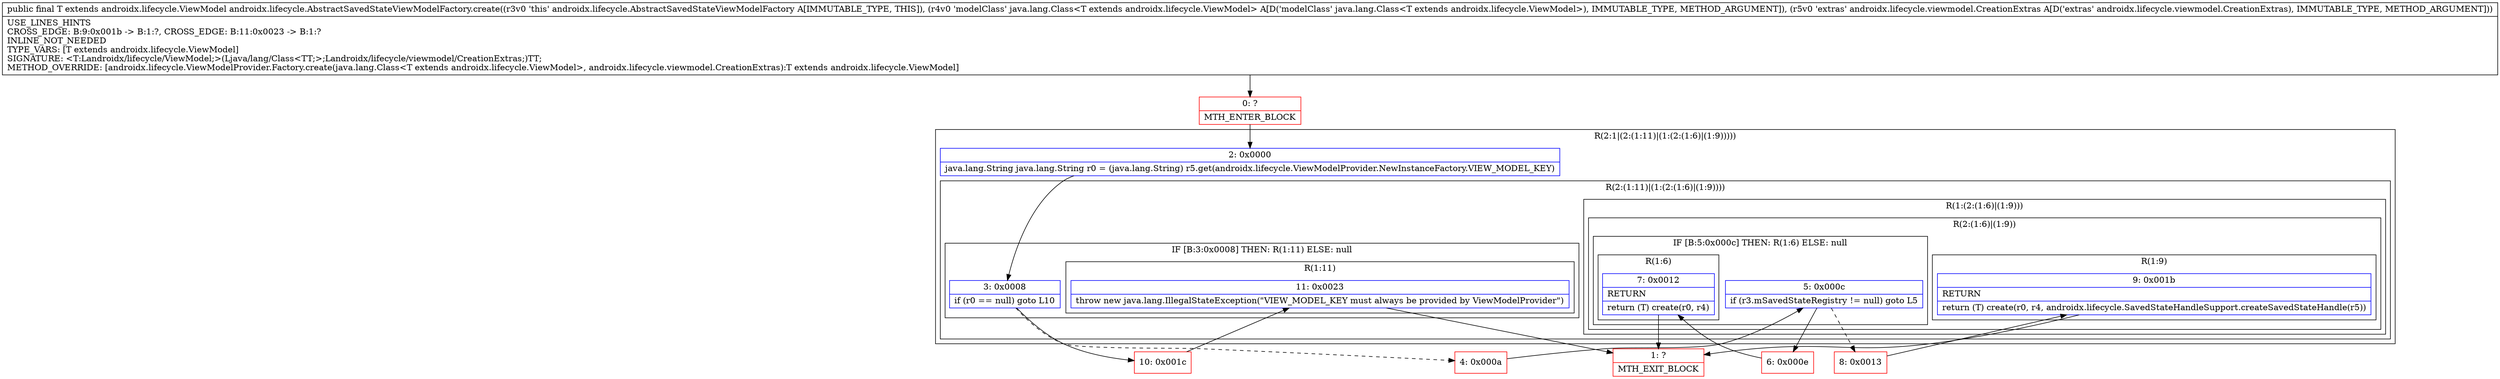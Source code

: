 digraph "CFG forandroidx.lifecycle.AbstractSavedStateViewModelFactory.create(Ljava\/lang\/Class;Landroidx\/lifecycle\/viewmodel\/CreationExtras;)Landroidx\/lifecycle\/ViewModel;" {
subgraph cluster_Region_1933125856 {
label = "R(2:1|(2:(1:11)|(1:(2:(1:6)|(1:9)))))";
node [shape=record,color=blue];
Node_2 [shape=record,label="{2\:\ 0x0000|java.lang.String java.lang.String r0 = (java.lang.String) r5.get(androidx.lifecycle.ViewModelProvider.NewInstanceFactory.VIEW_MODEL_KEY)\l}"];
subgraph cluster_Region_122635637 {
label = "R(2:(1:11)|(1:(2:(1:6)|(1:9))))";
node [shape=record,color=blue];
subgraph cluster_IfRegion_290032790 {
label = "IF [B:3:0x0008] THEN: R(1:11) ELSE: null";
node [shape=record,color=blue];
Node_3 [shape=record,label="{3\:\ 0x0008|if (r0 == null) goto L10\l}"];
subgraph cluster_Region_1442600550 {
label = "R(1:11)";
node [shape=record,color=blue];
Node_11 [shape=record,label="{11\:\ 0x0023|throw new java.lang.IllegalStateException(\"VIEW_MODEL_KEY must always be provided by ViewModelProvider\")\l}"];
}
}
subgraph cluster_Region_499619775 {
label = "R(1:(2:(1:6)|(1:9)))";
node [shape=record,color=blue];
subgraph cluster_Region_661462459 {
label = "R(2:(1:6)|(1:9))";
node [shape=record,color=blue];
subgraph cluster_IfRegion_1517584590 {
label = "IF [B:5:0x000c] THEN: R(1:6) ELSE: null";
node [shape=record,color=blue];
Node_5 [shape=record,label="{5\:\ 0x000c|if (r3.mSavedStateRegistry != null) goto L5\l}"];
subgraph cluster_Region_1336869732 {
label = "R(1:6)";
node [shape=record,color=blue];
Node_7 [shape=record,label="{7\:\ 0x0012|RETURN\l|return (T) create(r0, r4)\l}"];
}
}
subgraph cluster_Region_377956012 {
label = "R(1:9)";
node [shape=record,color=blue];
Node_9 [shape=record,label="{9\:\ 0x001b|RETURN\l|return (T) create(r0, r4, androidx.lifecycle.SavedStateHandleSupport.createSavedStateHandle(r5))\l}"];
}
}
}
}
}
Node_0 [shape=record,color=red,label="{0\:\ ?|MTH_ENTER_BLOCK\l}"];
Node_4 [shape=record,color=red,label="{4\:\ 0x000a}"];
Node_6 [shape=record,color=red,label="{6\:\ 0x000e}"];
Node_1 [shape=record,color=red,label="{1\:\ ?|MTH_EXIT_BLOCK\l}"];
Node_8 [shape=record,color=red,label="{8\:\ 0x0013}"];
Node_10 [shape=record,color=red,label="{10\:\ 0x001c}"];
MethodNode[shape=record,label="{public final T extends androidx.lifecycle.ViewModel androidx.lifecycle.AbstractSavedStateViewModelFactory.create((r3v0 'this' androidx.lifecycle.AbstractSavedStateViewModelFactory A[IMMUTABLE_TYPE, THIS]), (r4v0 'modelClass' java.lang.Class\<T extends androidx.lifecycle.ViewModel\> A[D('modelClass' java.lang.Class\<T extends androidx.lifecycle.ViewModel\>), IMMUTABLE_TYPE, METHOD_ARGUMENT]), (r5v0 'extras' androidx.lifecycle.viewmodel.CreationExtras A[D('extras' androidx.lifecycle.viewmodel.CreationExtras), IMMUTABLE_TYPE, METHOD_ARGUMENT]))  | USE_LINES_HINTS\lCROSS_EDGE: B:9:0x001b \-\> B:1:?, CROSS_EDGE: B:11:0x0023 \-\> B:1:?\lINLINE_NOT_NEEDED\lTYPE_VARS: [T extends androidx.lifecycle.ViewModel]\lSIGNATURE: \<T:Landroidx\/lifecycle\/ViewModel;\>(Ljava\/lang\/Class\<TT;\>;Landroidx\/lifecycle\/viewmodel\/CreationExtras;)TT;\lMETHOD_OVERRIDE: [androidx.lifecycle.ViewModelProvider.Factory.create(java.lang.Class\<T extends androidx.lifecycle.ViewModel\>, androidx.lifecycle.viewmodel.CreationExtras):T extends androidx.lifecycle.ViewModel]\l}"];
MethodNode -> Node_0;Node_2 -> Node_3;
Node_3 -> Node_4[style=dashed];
Node_3 -> Node_10;
Node_11 -> Node_1;
Node_5 -> Node_6;
Node_5 -> Node_8[style=dashed];
Node_7 -> Node_1;
Node_9 -> Node_1;
Node_0 -> Node_2;
Node_4 -> Node_5;
Node_6 -> Node_7;
Node_8 -> Node_9;
Node_10 -> Node_11;
}

